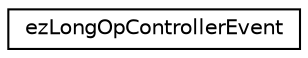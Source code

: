 digraph "Graphical Class Hierarchy"
{
 // LATEX_PDF_SIZE
  edge [fontname="Helvetica",fontsize="10",labelfontname="Helvetica",labelfontsize="10"];
  node [fontname="Helvetica",fontsize="10",shape=record];
  rankdir="LR";
  Node0 [label="ezLongOpControllerEvent",height=0.2,width=0.4,color="black", fillcolor="white", style="filled",URL="$de/da9/structez_long_op_controller_event.htm",tooltip="Events about all known long ops. Broadcast by ezLongOpControllerManager."];
}
